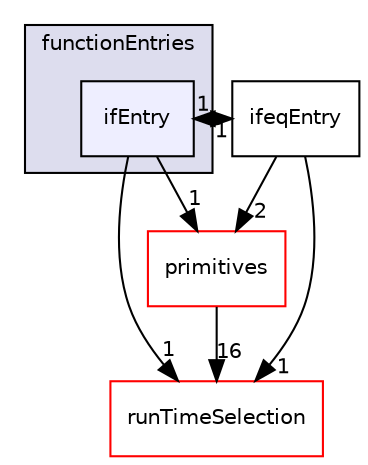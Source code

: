 digraph "src/OpenFOAM/db/dictionary/functionEntries/ifEntry" {
  bgcolor=transparent;
  compound=true
  node [ fontsize="10", fontname="Helvetica"];
  edge [ labelfontsize="10", labelfontname="Helvetica"];
  subgraph clusterdir_02d80f093374efbc333e223ddfd028a9 {
    graph [ bgcolor="#ddddee", pencolor="black", label="functionEntries" fontname="Helvetica", fontsize="10", URL="dir_02d80f093374efbc333e223ddfd028a9.html"]
  dir_e1f91c38c1dcfb9172193bc940f0f631 [shape=box, label="ifEntry", style="filled", fillcolor="#eeeeff", pencolor="black", URL="dir_e1f91c38c1dcfb9172193bc940f0f631.html"];
  }
  dir_3e50f45338116b169052b428016851aa [shape=box label="primitives" color="red" URL="dir_3e50f45338116b169052b428016851aa.html"];
  dir_6052bdb7d5023dde0aed3053cfe5fd5e [shape=box label="ifeqEntry" URL="dir_6052bdb7d5023dde0aed3053cfe5fd5e.html"];
  dir_97107bb83a2a5bbfad7ddd584e3f301c [shape=box label="runTimeSelection" color="red" URL="dir_97107bb83a2a5bbfad7ddd584e3f301c.html"];
  dir_3e50f45338116b169052b428016851aa->dir_97107bb83a2a5bbfad7ddd584e3f301c [headlabel="16", labeldistance=1.5 headhref="dir_002628_002282.html"];
  dir_6052bdb7d5023dde0aed3053cfe5fd5e->dir_3e50f45338116b169052b428016851aa [headlabel="2", labeldistance=1.5 headhref="dir_002231_002628.html"];
  dir_6052bdb7d5023dde0aed3053cfe5fd5e->dir_97107bb83a2a5bbfad7ddd584e3f301c [headlabel="1", labeldistance=1.5 headhref="dir_002231_002282.html"];
  dir_6052bdb7d5023dde0aed3053cfe5fd5e->dir_e1f91c38c1dcfb9172193bc940f0f631 [headlabel="1", labeldistance=1.5 headhref="dir_002231_002230.html"];
  dir_e1f91c38c1dcfb9172193bc940f0f631->dir_3e50f45338116b169052b428016851aa [headlabel="1", labeldistance=1.5 headhref="dir_002230_002628.html"];
  dir_e1f91c38c1dcfb9172193bc940f0f631->dir_6052bdb7d5023dde0aed3053cfe5fd5e [headlabel="1", labeldistance=1.5 headhref="dir_002230_002231.html"];
  dir_e1f91c38c1dcfb9172193bc940f0f631->dir_97107bb83a2a5bbfad7ddd584e3f301c [headlabel="1", labeldistance=1.5 headhref="dir_002230_002282.html"];
}
